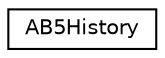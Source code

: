 digraph "Graphical Class Hierarchy"
{
 // LATEX_PDF_SIZE
  edge [fontname="Helvetica",fontsize="10",labelfontname="Helvetica",labelfontsize="10"];
  node [fontname="Helvetica",fontsize="10",shape=record];
  rankdir="LR";
  Node0 [label="AB5History",height=0.2,width=0.4,color="black", fillcolor="white", style="filled",URL="$structpFlow_1_1AB5History.html",tooltip=" "];
}
